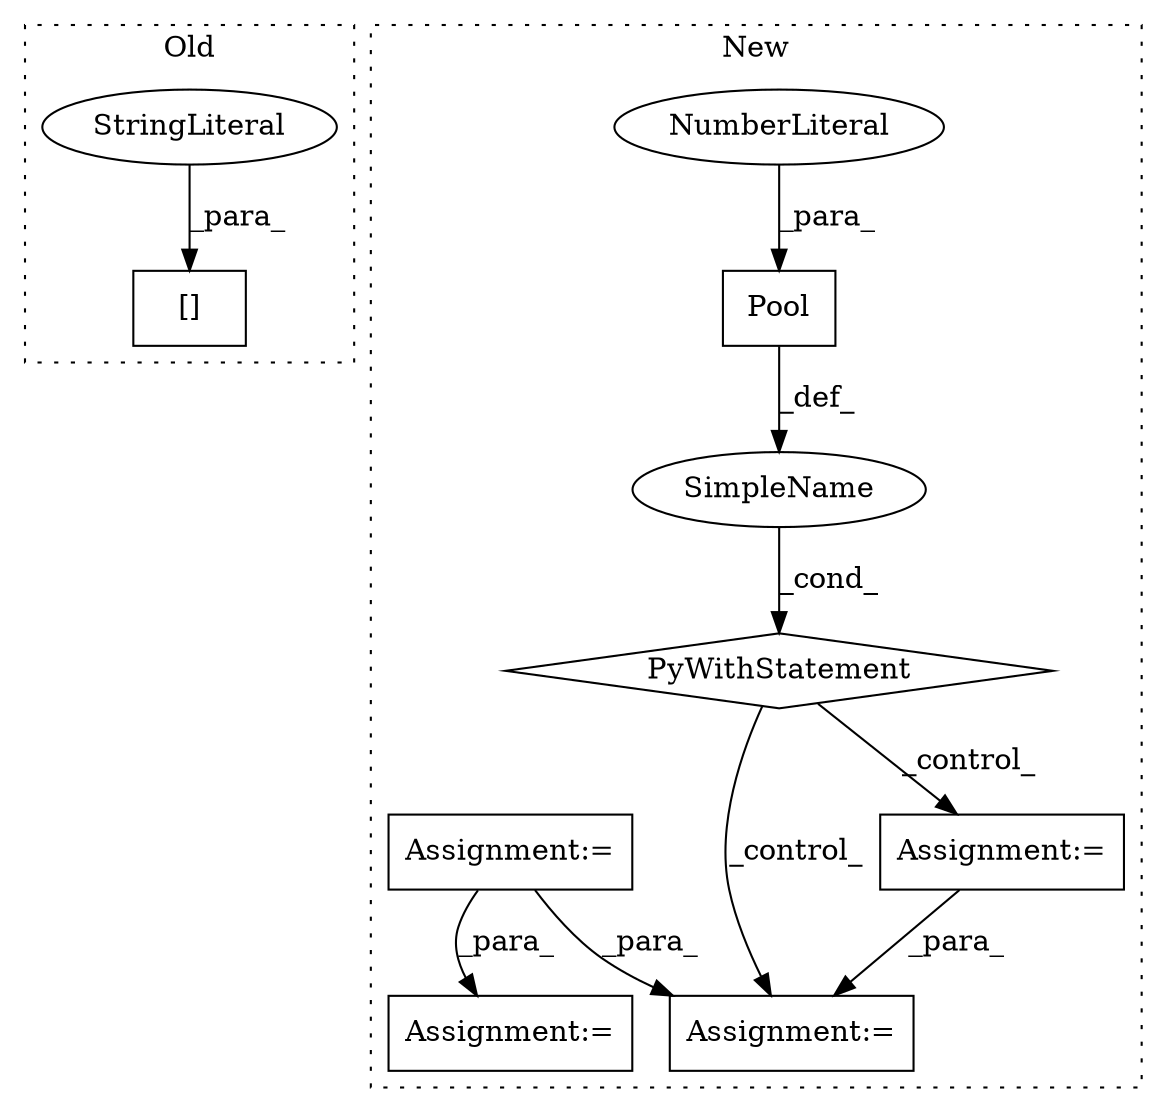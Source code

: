 digraph G {
subgraph cluster0 {
1 [label="[]" a="2" s="6763,6803" l="25,1" shape="box"];
3 [label="StringLiteral" a="45" s="6788" l="15" shape="ellipse"];
label = "Old";
style="dotted";
}
subgraph cluster1 {
2 [label="Pool" a="32" s="7453,7459" l="5,1" shape="box"];
4 [label="PyWithStatement" a="104" s="7443,7460" l="10,2" shape="diamond"];
5 [label="SimpleName" a="42" s="" l="" shape="ellipse"];
6 [label="Assignment:=" a="7" s="7600" l="1" shape="box"];
7 [label="NumberLiteral" a="34" s="7458" l="1" shape="ellipse"];
8 [label="Assignment:=" a="7" s="7198" l="51" shape="box"];
9 [label="Assignment:=" a="7" s="8067,8182" l="75,2" shape="box"];
10 [label="Assignment:=" a="7" s="7498" l="4" shape="box"];
label = "New";
style="dotted";
}
2 -> 5 [label="_def_"];
3 -> 1 [label="_para_"];
4 -> 6 [label="_control_"];
4 -> 10 [label="_control_"];
5 -> 4 [label="_cond_"];
7 -> 2 [label="_para_"];
8 -> 9 [label="_para_"];
8 -> 6 [label="_para_"];
10 -> 6 [label="_para_"];
}